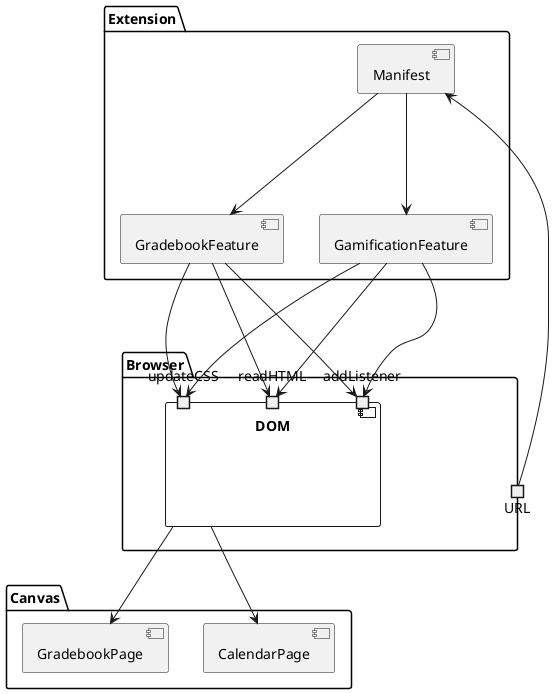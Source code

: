 @startuml

package Canvas {
    [GradebookPage]
    [CalendarPage]
}

package Browser {
    component DOM {
        portin readHTML
        portin addListener
        portin updateCSS
    }

    portout URL
}

package Extension {
    [GradebookFeature]
    [GamificationFeature]
    [Manifest]
}

URL ---> Manifest
Manifest ---> GradebookFeature
Manifest ---> GamificationFeature

GradebookFeature ---> readHTML
GradebookFeature ---> addListener
GradebookFeature ---> updateCSS

GamificationFeature ---> readHTML
GamificationFeature ---> addListener
GamificationFeature ---> updateCSS

DOM ---> GradebookPage
DOM ---> CalendarPage

@enduml